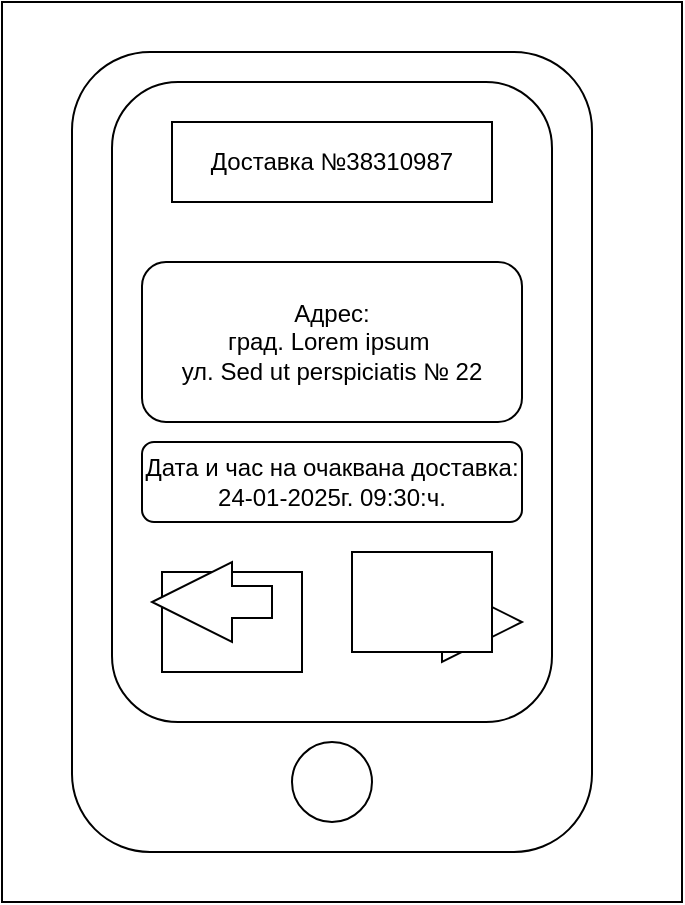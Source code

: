 <mxfile version="22.1.21" type="github">
  <diagram name="Page-1" id="IbOXPeQhabHuqDcnQVFG">
    <mxGraphModel dx="1434" dy="746" grid="1" gridSize="10" guides="1" tooltips="1" connect="1" arrows="1" fold="1" page="1" pageScale="1" pageWidth="827" pageHeight="1169" math="0" shadow="0">
      <root>
        <mxCell id="0" />
        <mxCell id="1" parent="0" />
        <mxCell id="BwMOvh1z618KWl9M8daT-1" value="" style="rounded=0;whiteSpace=wrap;html=1;" vertex="1" parent="1">
          <mxGeometry x="270" y="170" width="340" height="450" as="geometry" />
        </mxCell>
        <mxCell id="BwMOvh1z618KWl9M8daT-2" value="" style="rounded=1;whiteSpace=wrap;html=1;" vertex="1" parent="1">
          <mxGeometry x="305" y="195" width="260" height="400" as="geometry" />
        </mxCell>
        <mxCell id="BwMOvh1z618KWl9M8daT-3" value="" style="rounded=1;whiteSpace=wrap;html=1;" vertex="1" parent="1">
          <mxGeometry x="325" y="210" width="220" height="320" as="geometry" />
        </mxCell>
        <mxCell id="BwMOvh1z618KWl9M8daT-4" value="Доставка №38310987" style="rounded=0;whiteSpace=wrap;html=1;" vertex="1" parent="1">
          <mxGeometry x="355" y="230" width="160" height="40" as="geometry" />
        </mxCell>
        <mxCell id="BwMOvh1z618KWl9M8daT-5" value="Дата и час на очаквана доставка:&lt;br&gt;24-01-2025г. 09:30:ч." style="rounded=1;whiteSpace=wrap;html=1;" vertex="1" parent="1">
          <mxGeometry x="340" y="390" width="190" height="40" as="geometry" />
        </mxCell>
        <mxCell id="BwMOvh1z618KWl9M8daT-6" value="Адрес:&lt;br&gt;град.&amp;nbsp;Lorem ipsum&amp;nbsp;&lt;br&gt;ул.&amp;nbsp;Sed ut perspiciatis № 22" style="rounded=1;whiteSpace=wrap;html=1;" vertex="1" parent="1">
          <mxGeometry x="340" y="300" width="190" height="80" as="geometry" />
        </mxCell>
        <mxCell id="BwMOvh1z618KWl9M8daT-8" value="" style="ellipse;whiteSpace=wrap;html=1;aspect=fixed;" vertex="1" parent="1">
          <mxGeometry x="415" y="540" width="40" height="40" as="geometry" />
        </mxCell>
        <mxCell id="BwMOvh1z618KWl9M8daT-16" value="" style="html=1;shadow=0;dashed=0;align=center;verticalAlign=middle;shape=mxgraph.arrows2.arrow;dy=0.6;dx=40;flipH=1;notch=0;direction=west;" vertex="1" parent="1">
          <mxGeometry x="470" y="460" width="60" height="40" as="geometry" />
        </mxCell>
        <mxCell id="BwMOvh1z618KWl9M8daT-18" value="" style="rounded=0;whiteSpace=wrap;html=1;" vertex="1" parent="1">
          <mxGeometry x="445" y="445" width="70" height="50" as="geometry" />
        </mxCell>
        <mxCell id="BwMOvh1z618KWl9M8daT-22" value="" style="rounded=0;whiteSpace=wrap;html=1;" vertex="1" parent="1">
          <mxGeometry x="350" y="455" width="70" height="50" as="geometry" />
        </mxCell>
        <mxCell id="BwMOvh1z618KWl9M8daT-23" value="" style="html=1;shadow=0;dashed=0;align=center;verticalAlign=middle;shape=mxgraph.arrows2.arrow;dy=0.6;dx=40;flipH=1;notch=0;" vertex="1" parent="1">
          <mxGeometry x="345" y="450" width="60" height="40" as="geometry" />
        </mxCell>
      </root>
    </mxGraphModel>
  </diagram>
</mxfile>
